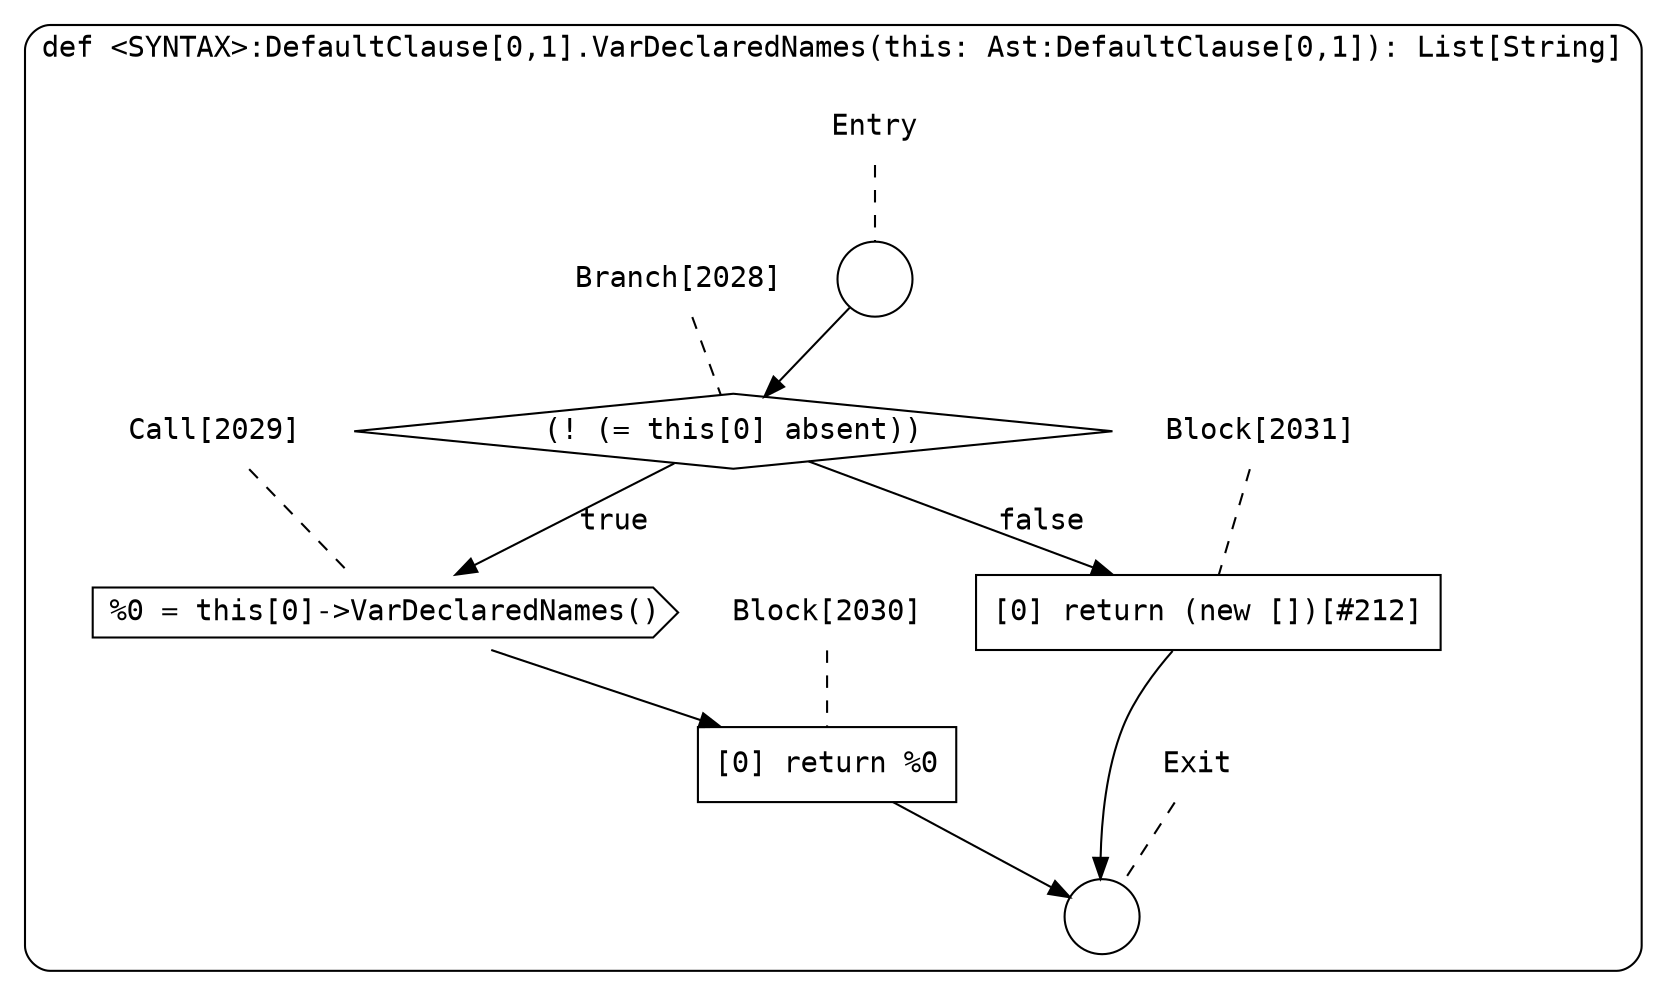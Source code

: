 digraph {
  graph [fontname = "Consolas"]
  node [fontname = "Consolas"]
  edge [fontname = "Consolas"]
  subgraph cluster370 {
    label = "def <SYNTAX>:DefaultClause[0,1].VarDeclaredNames(this: Ast:DefaultClause[0,1]): List[String]"
    style = rounded
    cluster370_entry_name [shape=none, label=<<font color="black">Entry</font>>]
    cluster370_entry_name -> cluster370_entry [arrowhead=none, color="black", style=dashed]
    cluster370_entry [shape=circle label=" " color="black" fillcolor="white" style=filled]
    cluster370_entry -> node2028 [color="black"]
    cluster370_exit_name [shape=none, label=<<font color="black">Exit</font>>]
    cluster370_exit_name -> cluster370_exit [arrowhead=none, color="black", style=dashed]
    cluster370_exit [shape=circle label=" " color="black" fillcolor="white" style=filled]
    node2028_name [shape=none, label=<<font color="black">Branch[2028]</font>>]
    node2028_name -> node2028 [arrowhead=none, color="black", style=dashed]
    node2028 [shape=diamond, label=<<font color="black">(! (= this[0] absent))</font>> color="black" fillcolor="white", style=filled]
    node2028 -> node2029 [label=<<font color="black">true</font>> color="black"]
    node2028 -> node2031 [label=<<font color="black">false</font>> color="black"]
    node2029_name [shape=none, label=<<font color="black">Call[2029]</font>>]
    node2029_name -> node2029 [arrowhead=none, color="black", style=dashed]
    node2029 [shape=cds, label=<<font color="black">%0 = this[0]-&gt;VarDeclaredNames()</font>> color="black" fillcolor="white", style=filled]
    node2029 -> node2030 [color="black"]
    node2031_name [shape=none, label=<<font color="black">Block[2031]</font>>]
    node2031_name -> node2031 [arrowhead=none, color="black", style=dashed]
    node2031 [shape=box, label=<<font color="black">[0] return (new [])[#212]<BR ALIGN="LEFT"/></font>> color="black" fillcolor="white", style=filled]
    node2031 -> cluster370_exit [color="black"]
    node2030_name [shape=none, label=<<font color="black">Block[2030]</font>>]
    node2030_name -> node2030 [arrowhead=none, color="black", style=dashed]
    node2030 [shape=box, label=<<font color="black">[0] return %0<BR ALIGN="LEFT"/></font>> color="black" fillcolor="white", style=filled]
    node2030 -> cluster370_exit [color="black"]
  }
}